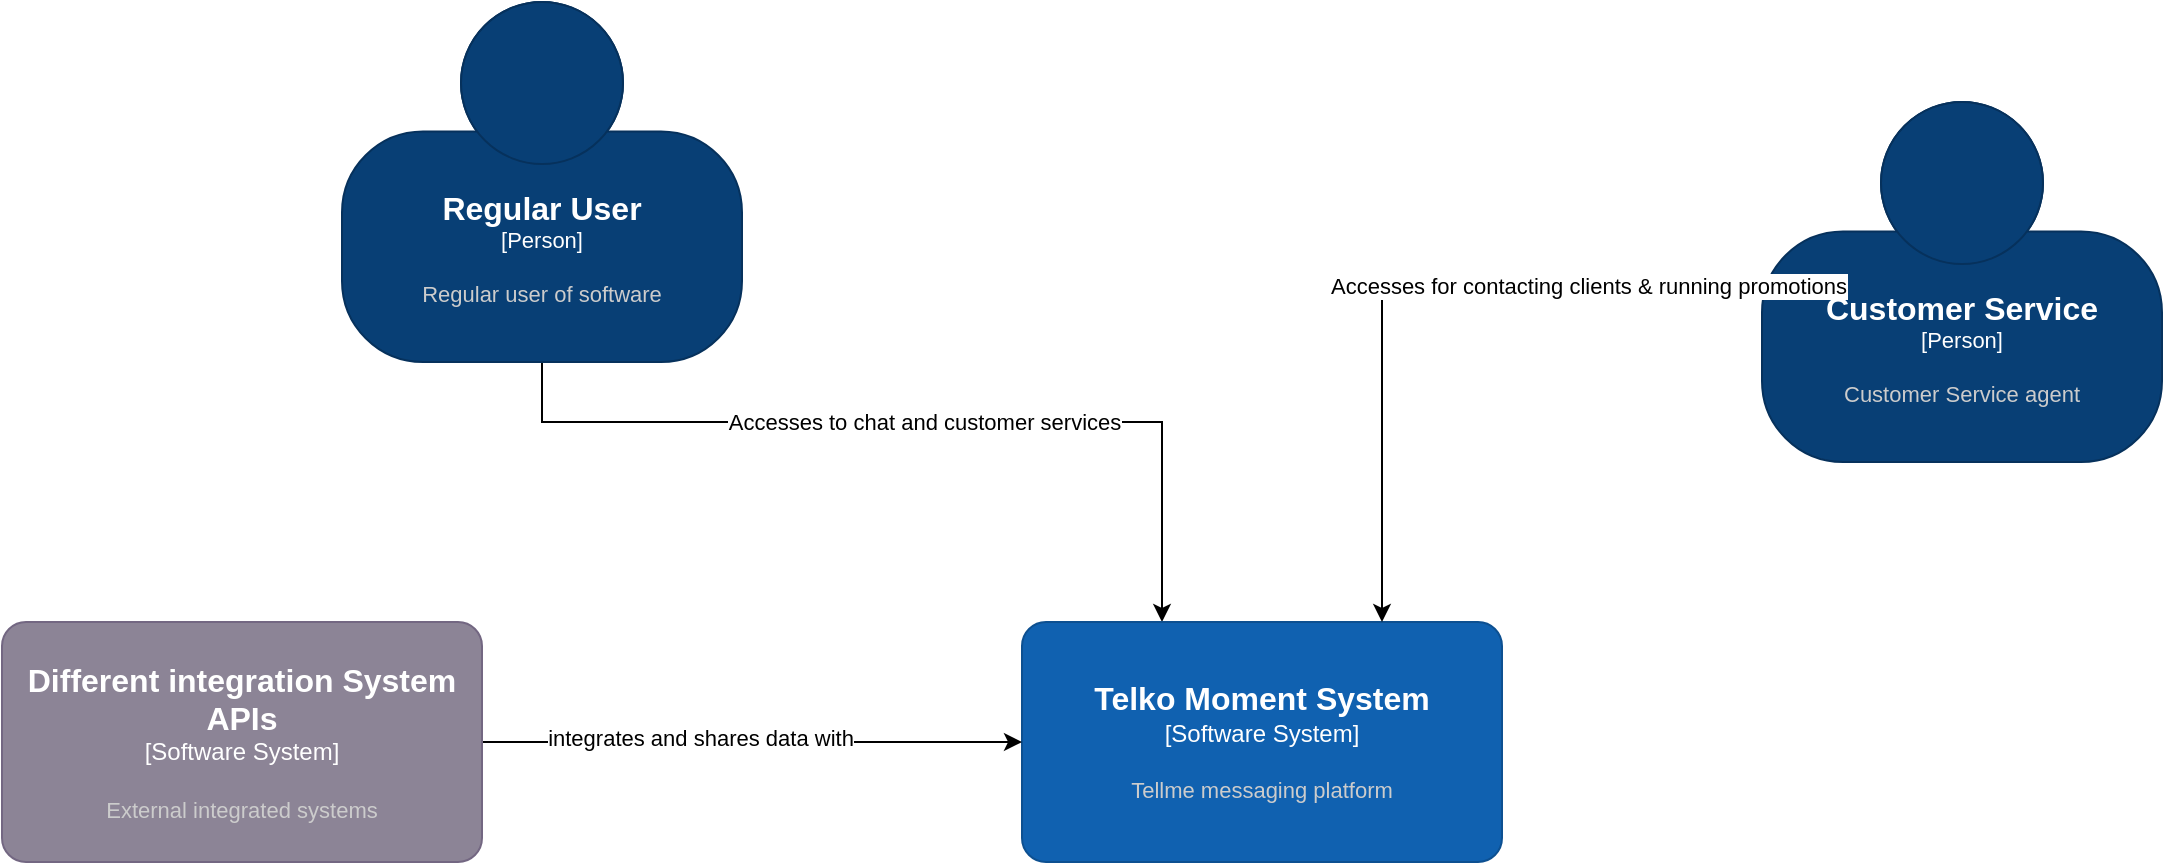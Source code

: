 <mxfile version="26.0.9" pages="4">
  <diagram name="Context" id="y-ixHkgp1tj1-Pw-NFqk">
    <mxGraphModel dx="636" dy="405" grid="1" gridSize="10" guides="1" tooltips="1" connect="1" arrows="1" fold="1" page="1" pageScale="1" pageWidth="2336" pageHeight="1654" math="0" shadow="0">
      <root>
        <mxCell id="0" />
        <mxCell id="1" parent="0" />
        <mxCell id="50CJNcuc8rVbDqJrvnJR-9" style="edgeStyle=orthogonalEdgeStyle;rounded=0;orthogonalLoop=1;jettySize=auto;html=1;" edge="1" parent="1" source="50CJNcuc8rVbDqJrvnJR-1" target="50CJNcuc8rVbDqJrvnJR-3">
          <mxGeometry relative="1" as="geometry">
            <Array as="points">
              <mxPoint x="880" y="550" />
            </Array>
          </mxGeometry>
        </mxCell>
        <mxCell id="50CJNcuc8rVbDqJrvnJR-11" value="Accesses to chat and customer services" style="edgeLabel;html=1;align=center;verticalAlign=middle;resizable=0;points=[];" vertex="1" connectable="0" parent="50CJNcuc8rVbDqJrvnJR-9">
          <mxGeometry x="0.002" relative="1" as="geometry">
            <mxPoint as="offset" />
          </mxGeometry>
        </mxCell>
        <object placeholders="1" c4Name="Regular User" c4Type="Person" c4Description="Regular user of software" label="&lt;font style=&quot;font-size: 16px&quot;&gt;&lt;b&gt;%c4Name%&lt;/b&gt;&lt;/font&gt;&lt;div&gt;[%c4Type%]&lt;/div&gt;&lt;br&gt;&lt;div&gt;&lt;font style=&quot;font-size: 11px&quot;&gt;&lt;font color=&quot;#cccccc&quot;&gt;%c4Description%&lt;/font&gt;&lt;/div&gt;" id="50CJNcuc8rVbDqJrvnJR-1">
          <mxCell style="html=1;fontSize=11;dashed=0;whiteSpace=wrap;fillColor=#083F75;strokeColor=#06315C;fontColor=#ffffff;shape=mxgraph.c4.person2;align=center;metaEdit=1;points=[[0.5,0,0],[1,0.5,0],[1,0.75,0],[0.75,1,0],[0.5,1,0],[0.25,1,0],[0,0.75,0],[0,0.5,0]];resizable=0;" vertex="1" parent="1">
            <mxGeometry x="470" y="340" width="200" height="180" as="geometry" />
          </mxCell>
        </object>
        <object placeholders="1" c4Name="Customer Service" c4Type="Person" c4Description="Customer Service agent" label="&lt;font style=&quot;font-size: 16px&quot;&gt;&lt;b&gt;%c4Name%&lt;/b&gt;&lt;/font&gt;&lt;div&gt;[%c4Type%]&lt;/div&gt;&lt;br&gt;&lt;div&gt;&lt;font style=&quot;font-size: 11px&quot;&gt;&lt;font color=&quot;#cccccc&quot;&gt;%c4Description%&lt;/font&gt;&lt;/div&gt;" id="50CJNcuc8rVbDqJrvnJR-2">
          <mxCell style="html=1;fontSize=11;dashed=0;whiteSpace=wrap;fillColor=#083F75;strokeColor=#06315C;fontColor=#ffffff;shape=mxgraph.c4.person2;align=center;metaEdit=1;points=[[0.5,0,0],[1,0.5,0],[1,0.75,0],[0.75,1,0],[0.5,1,0],[0.25,1,0],[0,0.75,0],[0,0.5,0]];resizable=0;" vertex="1" parent="1">
            <mxGeometry x="1180" y="390" width="200" height="180" as="geometry" />
          </mxCell>
        </object>
        <object placeholders="1" c4Name="Telko Moment System" c4Type="Software System" c4Description="Tellme messaging platform" label="&lt;font style=&quot;font-size: 16px&quot;&gt;&lt;b&gt;%c4Name%&lt;/b&gt;&lt;/font&gt;&lt;div&gt;[%c4Type%]&lt;/div&gt;&lt;br&gt;&lt;div&gt;&lt;font style=&quot;font-size: 11px&quot;&gt;&lt;font color=&quot;#cccccc&quot;&gt;%c4Description%&lt;/font&gt;&lt;/div&gt;" id="50CJNcuc8rVbDqJrvnJR-3">
          <mxCell style="rounded=1;whiteSpace=wrap;html=1;labelBackgroundColor=none;fillColor=#1061B0;fontColor=#ffffff;align=center;arcSize=10;strokeColor=#0D5091;metaEdit=1;resizable=0;points=[[0.25,0,0],[0.5,0,0],[0.75,0,0],[1,0.25,0],[1,0.5,0],[1,0.75,0],[0.75,1,0],[0.5,1,0],[0.25,1,0],[0,0.75,0],[0,0.5,0],[0,0.25,0]];" vertex="1" parent="1">
            <mxGeometry x="810" y="650" width="240" height="120" as="geometry" />
          </mxCell>
        </object>
        <mxCell id="50CJNcuc8rVbDqJrvnJR-7" style="edgeStyle=orthogonalEdgeStyle;rounded=0;orthogonalLoop=1;jettySize=auto;html=1;exitX=1;exitY=0.5;exitDx=0;exitDy=0;exitPerimeter=0;" edge="1" parent="1" source="50CJNcuc8rVbDqJrvnJR-4" target="50CJNcuc8rVbDqJrvnJR-3">
          <mxGeometry relative="1" as="geometry" />
        </mxCell>
        <mxCell id="50CJNcuc8rVbDqJrvnJR-8" value="integrates and shares data with" style="edgeLabel;html=1;align=center;verticalAlign=middle;resizable=0;points=[];" vertex="1" connectable="0" parent="50CJNcuc8rVbDqJrvnJR-7">
          <mxGeometry x="-0.195" y="2" relative="1" as="geometry">
            <mxPoint as="offset" />
          </mxGeometry>
        </mxCell>
        <object placeholders="1" c4Name="Different integration System APIs" c4Type="Software System" c4Description="External integrated systems" label="&lt;font style=&quot;font-size: 16px&quot;&gt;&lt;b&gt;%c4Name%&lt;/b&gt;&lt;/font&gt;&lt;div&gt;[%c4Type%]&lt;/div&gt;&lt;br&gt;&lt;div&gt;&lt;font style=&quot;font-size: 11px&quot;&gt;&lt;font color=&quot;#cccccc&quot;&gt;%c4Description%&lt;/font&gt;&lt;/div&gt;" id="50CJNcuc8rVbDqJrvnJR-4">
          <mxCell style="rounded=1;whiteSpace=wrap;html=1;labelBackgroundColor=none;fillColor=#8C8496;fontColor=#ffffff;align=center;arcSize=10;strokeColor=#736782;metaEdit=1;resizable=0;points=[[0.25,0,0],[0.5,0,0],[0.75,0,0],[1,0.25,0],[1,0.5,0],[1,0.75,0],[0.75,1,0],[0.5,1,0],[0.25,1,0],[0,0.75,0],[0,0.5,0],[0,0.25,0]];" vertex="1" parent="1">
            <mxGeometry x="300" y="650" width="240" height="120" as="geometry" />
          </mxCell>
        </object>
        <mxCell id="50CJNcuc8rVbDqJrvnJR-13" style="edgeStyle=orthogonalEdgeStyle;rounded=0;orthogonalLoop=1;jettySize=auto;html=1;entryX=0.75;entryY=0;entryDx=0;entryDy=0;entryPerimeter=0;" edge="1" parent="1" source="50CJNcuc8rVbDqJrvnJR-2" target="50CJNcuc8rVbDqJrvnJR-3">
          <mxGeometry relative="1" as="geometry" />
        </mxCell>
        <mxCell id="50CJNcuc8rVbDqJrvnJR-14" value="Accesses for contacting clients &amp;amp; running promotions" style="edgeLabel;html=1;align=center;verticalAlign=middle;resizable=0;points=[];" vertex="1" connectable="0" parent="50CJNcuc8rVbDqJrvnJR-13">
          <mxGeometry x="-0.517" y="2" relative="1" as="geometry">
            <mxPoint as="offset" />
          </mxGeometry>
        </mxCell>
      </root>
    </mxGraphModel>
  </diagram>
  <diagram id="HCmY72vyFMhXSsdcWZl2" name="Container">
    <mxGraphModel dx="2100" dy="1338" grid="1" gridSize="10" guides="1" tooltips="1" connect="1" arrows="1" fold="1" page="1" pageScale="1" pageWidth="2336" pageHeight="1654" math="0" shadow="0">
      <root>
        <mxCell id="0" />
        <mxCell id="1" parent="0" />
        <object placeholders="1" c4Name="Telko Moment System" c4Type="SystemScopeBoundary" c4Application="Software System" label="&lt;font style=&quot;font-size: 16px&quot;&gt;&lt;b&gt;&lt;div style=&quot;text-align: left&quot;&gt;%c4Name%&lt;/div&gt;&lt;/b&gt;&lt;/font&gt;&lt;div style=&quot;text-align: left&quot;&gt;[%c4Application%]&lt;/div&gt;" id="UUy9ML3971xBgbJBY0as-2">
          <mxCell style="rounded=1;fontSize=11;whiteSpace=wrap;html=1;dashed=1;arcSize=20;fillColor=none;strokeColor=#666666;fontColor=#333333;labelBackgroundColor=none;align=left;verticalAlign=bottom;labelBorderColor=none;spacingTop=0;spacing=10;dashPattern=8 4;metaEdit=1;rotatable=0;perimeter=rectanglePerimeter;noLabel=0;labelPadding=0;allowArrows=0;connectable=0;expand=0;recursiveResize=0;editable=1;pointerEvents=0;absoluteArcSize=1;points=[[0.25,0,0],[0.5,0,0],[0.75,0,0],[1,0.25,0],[1,0.5,0],[1,0.75,0],[0.75,1,0],[0.5,1,0],[0.25,1,0],[0,0.75,0],[0,0.5,0],[0,0.25,0]];" vertex="1" parent="1">
            <mxGeometry x="490" y="300" width="1390" height="1175.82" as="geometry" />
          </mxCell>
        </object>
        <object placeholders="1" c4Name="Backend API platform" c4Type="Container" c4Technology="Goland Fiber" c4Description="telko Moment backend Server" label="&lt;font style=&quot;font-size: 16px&quot;&gt;&lt;b&gt;%c4Name%&lt;/b&gt;&lt;/font&gt;&lt;div&gt;[%c4Type%: %c4Technology%]&lt;/div&gt;&lt;br&gt;&lt;div&gt;&lt;font style=&quot;font-size: 11px&quot;&gt;&lt;font color=&quot;#E6E6E6&quot;&gt;%c4Description%&lt;/font&gt;&lt;/div&gt;" id="iL7bkeuaGKrZlr0F4Qf2-1">
          <mxCell style="rounded=1;whiteSpace=wrap;html=1;fontSize=11;labelBackgroundColor=none;fillColor=#23A2D9;fontColor=#ffffff;align=center;arcSize=10;strokeColor=#0E7DAD;metaEdit=1;resizable=0;points=[[0.25,0,0],[0.5,0,0],[0.75,0,0],[1,0.25,0],[1,0.5,0],[1,0.75,0],[0.75,1,0],[0.5,1,0],[0.25,1,0],[0,0.75,0],[0,0.5,0],[0,0.25,0]];" vertex="1" parent="1">
            <mxGeometry x="1030" y="850" width="240" height="120" as="geometry" />
          </mxCell>
        </object>
        <object placeholders="1" c4Name="Web Platform" c4Type="Container" c4Technology="React Native Web" c4Description="Web platform service for chat usage" label="&lt;font style=&quot;font-size: 16px&quot;&gt;&lt;b&gt;%c4Name%&lt;/b&gt;&lt;/font&gt;&lt;div&gt;[%c4Type%:&amp;nbsp;%c4Technology%]&lt;/div&gt;&lt;br&gt;&lt;div&gt;&lt;font style=&quot;font-size: 11px&quot;&gt;&lt;font color=&quot;#E6E6E6&quot;&gt;%c4Description%&lt;/font&gt;&lt;/div&gt;" id="iL7bkeuaGKrZlr0F4Qf2-2">
          <mxCell style="shape=mxgraph.c4.webBrowserContainer2;whiteSpace=wrap;html=1;boundedLbl=1;rounded=0;labelBackgroundColor=none;strokeColor=#118ACD;fillColor=#23A2D9;strokeColor=#118ACD;strokeColor2=#0E7DAD;fontSize=12;fontColor=#ffffff;align=center;metaEdit=1;points=[[0.5,0,0],[1,0.25,0],[1,0.5,0],[1,0.75,0],[0.5,1,0],[0,0.75,0],[0,0.5,0],[0,0.25,0]];resizable=0;" vertex="1" parent="1">
            <mxGeometry x="740" y="530" width="240" height="160" as="geometry" />
          </mxCell>
        </object>
        <object placeholders="1" c4Name="MongoDB Server" c4Type="Container" c4Technology="MongoDB" c4Description="Mongodb NoSQL db for rapid development and data updates" label="&lt;font style=&quot;font-size: 16px&quot;&gt;&lt;b&gt;%c4Name%&lt;/b&gt;&lt;/font&gt;&lt;div&gt;[%c4Type%:&amp;nbsp;%c4Technology%]&lt;/div&gt;&lt;br&gt;&lt;div&gt;&lt;font style=&quot;font-size: 11px&quot;&gt;&lt;font color=&quot;#E6E6E6&quot;&gt;%c4Description%&lt;/font&gt;&lt;/div&gt;" id="iL7bkeuaGKrZlr0F4Qf2-3">
          <mxCell style="shape=cylinder3;size=15;whiteSpace=wrap;html=1;boundedLbl=1;rounded=0;labelBackgroundColor=none;fillColor=#23A2D9;fontSize=12;fontColor=#ffffff;align=center;strokeColor=#0E7DAD;metaEdit=1;points=[[0.5,0,0],[1,0.25,0],[1,0.5,0],[1,0.75,0],[0.5,1,0],[0,0.75,0],[0,0.5,0],[0,0.25,0]];resizable=0;" vertex="1" parent="1">
            <mxGeometry x="670" y="1010" width="240" height="120" as="geometry" />
          </mxCell>
        </object>
        <object placeholders="1" c4Name="Mobile Platform" c4Type="Container" c4Technology="React Native Mobile" c4Description="Mobile platform for android" label="&lt;font style=&quot;font-size: 16px&quot;&gt;&lt;b&gt;%c4Name%&lt;/b&gt;&lt;/font&gt;&lt;div&gt;[%c4Type%:&amp;nbsp;%c4Technology%]&lt;/div&gt;&lt;br&gt;&lt;div&gt;&lt;font style=&quot;font-size: 11px&quot;&gt;&lt;font color=&quot;#E6E6E6&quot;&gt;%c4Description%&lt;/font&gt;&lt;/div&gt;" id="iL7bkeuaGKrZlr0F4Qf2-4">
          <mxCell style="shape=mxgraph.c4.webBrowserContainer2;whiteSpace=wrap;html=1;boundedLbl=1;rounded=0;labelBackgroundColor=none;strokeColor=#118ACD;fillColor=#23A2D9;strokeColor=#118ACD;strokeColor2=#0E7DAD;fontSize=12;fontColor=#ffffff;align=center;metaEdit=1;points=[[0.5,0,0],[1,0.25,0],[1,0.5,0],[1,0.75,0],[0.5,1,0],[0,0.75,0],[0,0.5,0],[0,0.25,0]];resizable=0;" vertex="1" parent="1">
            <mxGeometry x="1310" y="530" width="240" height="160" as="geometry" />
          </mxCell>
        </object>
        <mxCell id="iL7bkeuaGKrZlr0F4Qf2-5" style="edgeStyle=orthogonalEdgeStyle;rounded=0;orthogonalLoop=1;jettySize=auto;html=1;entryX=0.25;entryY=0;entryDx=0;entryDy=0;entryPerimeter=0;" edge="1" parent="1" source="iL7bkeuaGKrZlr0F4Qf2-2" target="iL7bkeuaGKrZlr0F4Qf2-1">
          <mxGeometry relative="1" as="geometry" />
        </mxCell>
        <mxCell id="iL7bkeuaGKrZlr0F4Qf2-6" value="accesses data from" style="edgeLabel;html=1;align=center;verticalAlign=middle;resizable=0;points=[];" vertex="1" connectable="0" parent="iL7bkeuaGKrZlr0F4Qf2-5">
          <mxGeometry x="0.314" y="3" relative="1" as="geometry">
            <mxPoint x="-1" y="1" as="offset" />
          </mxGeometry>
        </mxCell>
        <mxCell id="iL7bkeuaGKrZlr0F4Qf2-7" style="edgeStyle=orthogonalEdgeStyle;rounded=0;orthogonalLoop=1;jettySize=auto;html=1;entryX=0.75;entryY=0;entryDx=0;entryDy=0;entryPerimeter=0;" edge="1" parent="1" source="iL7bkeuaGKrZlr0F4Qf2-4" target="iL7bkeuaGKrZlr0F4Qf2-1">
          <mxGeometry relative="1" as="geometry" />
        </mxCell>
        <mxCell id="iL7bkeuaGKrZlr0F4Qf2-8" value="accesses data from" style="edgeLabel;html=1;align=center;verticalAlign=middle;resizable=0;points=[];" vertex="1" connectable="0" parent="iL7bkeuaGKrZlr0F4Qf2-7">
          <mxGeometry x="0.024" y="-1" relative="1" as="geometry">
            <mxPoint as="offset" />
          </mxGeometry>
        </mxCell>
        <mxCell id="iL7bkeuaGKrZlr0F4Qf2-12" style="edgeStyle=orthogonalEdgeStyle;rounded=0;orthogonalLoop=1;jettySize=auto;html=1;entryX=0.5;entryY=0;entryDx=0;entryDy=0;entryPerimeter=0;exitX=0;exitY=0.75;exitDx=0;exitDy=0;exitPerimeter=0;" edge="1" parent="1" source="iL7bkeuaGKrZlr0F4Qf2-1" target="iL7bkeuaGKrZlr0F4Qf2-3">
          <mxGeometry relative="1" as="geometry" />
        </mxCell>
        <mxCell id="iL7bkeuaGKrZlr0F4Qf2-13" value="stores data in" style="edgeLabel;html=1;align=center;verticalAlign=middle;resizable=0;points=[];" vertex="1" connectable="0" parent="iL7bkeuaGKrZlr0F4Qf2-12">
          <mxGeometry x="0.044" y="-4" relative="1" as="geometry">
            <mxPoint as="offset" />
          </mxGeometry>
        </mxCell>
        <mxCell id="iL7bkeuaGKrZlr0F4Qf2-16" style="edgeStyle=orthogonalEdgeStyle;rounded=0;orthogonalLoop=1;jettySize=auto;html=1;entryX=0;entryY=0.25;entryDx=0;entryDy=0;entryPerimeter=0;exitX=1;exitY=0.75;exitDx=0;exitDy=0;exitPerimeter=0;" edge="1" parent="1" source="MRNsQCHOP4V2AYL3AZyN-1" target="iL7bkeuaGKrZlr0F4Qf2-1">
          <mxGeometry relative="1" as="geometry">
            <mxPoint x="370" y="880.0" as="sourcePoint" />
          </mxGeometry>
        </mxCell>
        <mxCell id="iL7bkeuaGKrZlr0F4Qf2-17" value="sends API data to" style="edgeLabel;html=1;align=center;verticalAlign=middle;resizable=0;points=[];" vertex="1" connectable="0" parent="iL7bkeuaGKrZlr0F4Qf2-16">
          <mxGeometry x="0.5" y="-5" relative="1" as="geometry">
            <mxPoint as="offset" />
          </mxGeometry>
        </mxCell>
        <object placeholders="1" c4Name="Different integration System APIs" c4Type="Software System" c4Description="External integrated systems" label="&lt;font style=&quot;font-size: 16px&quot;&gt;&lt;b&gt;%c4Name%&lt;/b&gt;&lt;/font&gt;&lt;div&gt;[%c4Type%]&lt;/div&gt;&lt;br&gt;&lt;div&gt;&lt;font style=&quot;font-size: 11px&quot;&gt;&lt;font color=&quot;#cccccc&quot;&gt;%c4Description%&lt;/font&gt;&lt;/div&gt;" id="MRNsQCHOP4V2AYL3AZyN-1">
          <mxCell style="rounded=1;whiteSpace=wrap;html=1;labelBackgroundColor=none;fillColor=#8C8496;fontColor=#ffffff;align=center;arcSize=10;strokeColor=#736782;metaEdit=1;resizable=0;points=[[0.25,0,0],[0.5,0,0],[0.75,0,0],[1,0.25,0],[1,0.5,0],[1,0.75,0],[0.75,1,0],[0.5,1,0],[0.25,1,0],[0,0.75,0],[0,0.5,0],[0,0.25,0]];" vertex="1" parent="1">
            <mxGeometry x="120" y="790" width="240" height="120" as="geometry" />
          </mxCell>
        </object>
      </root>
    </mxGraphModel>
  </diagram>
  <diagram id="ZjhJIjx9UA6a6zW0YkTY" name="Component">
    <mxGraphModel dx="1050" dy="669" grid="1" gridSize="10" guides="1" tooltips="1" connect="1" arrows="1" fold="1" page="1" pageScale="1" pageWidth="2336" pageHeight="1654" math="0" shadow="0">
      <root>
        <mxCell id="0" />
        <mxCell id="1" parent="0" />
      </root>
    </mxGraphModel>
  </diagram>
  <diagram id="5jXS7M7fW0w_iYzIRNai" name="Code">
    <mxGraphModel dx="1050" dy="669" grid="1" gridSize="10" guides="1" tooltips="1" connect="1" arrows="1" fold="1" page="1" pageScale="1" pageWidth="2336" pageHeight="1654" math="0" shadow="0">
      <root>
        <mxCell id="0" />
        <mxCell id="1" parent="0" />
      </root>
    </mxGraphModel>
  </diagram>
</mxfile>
